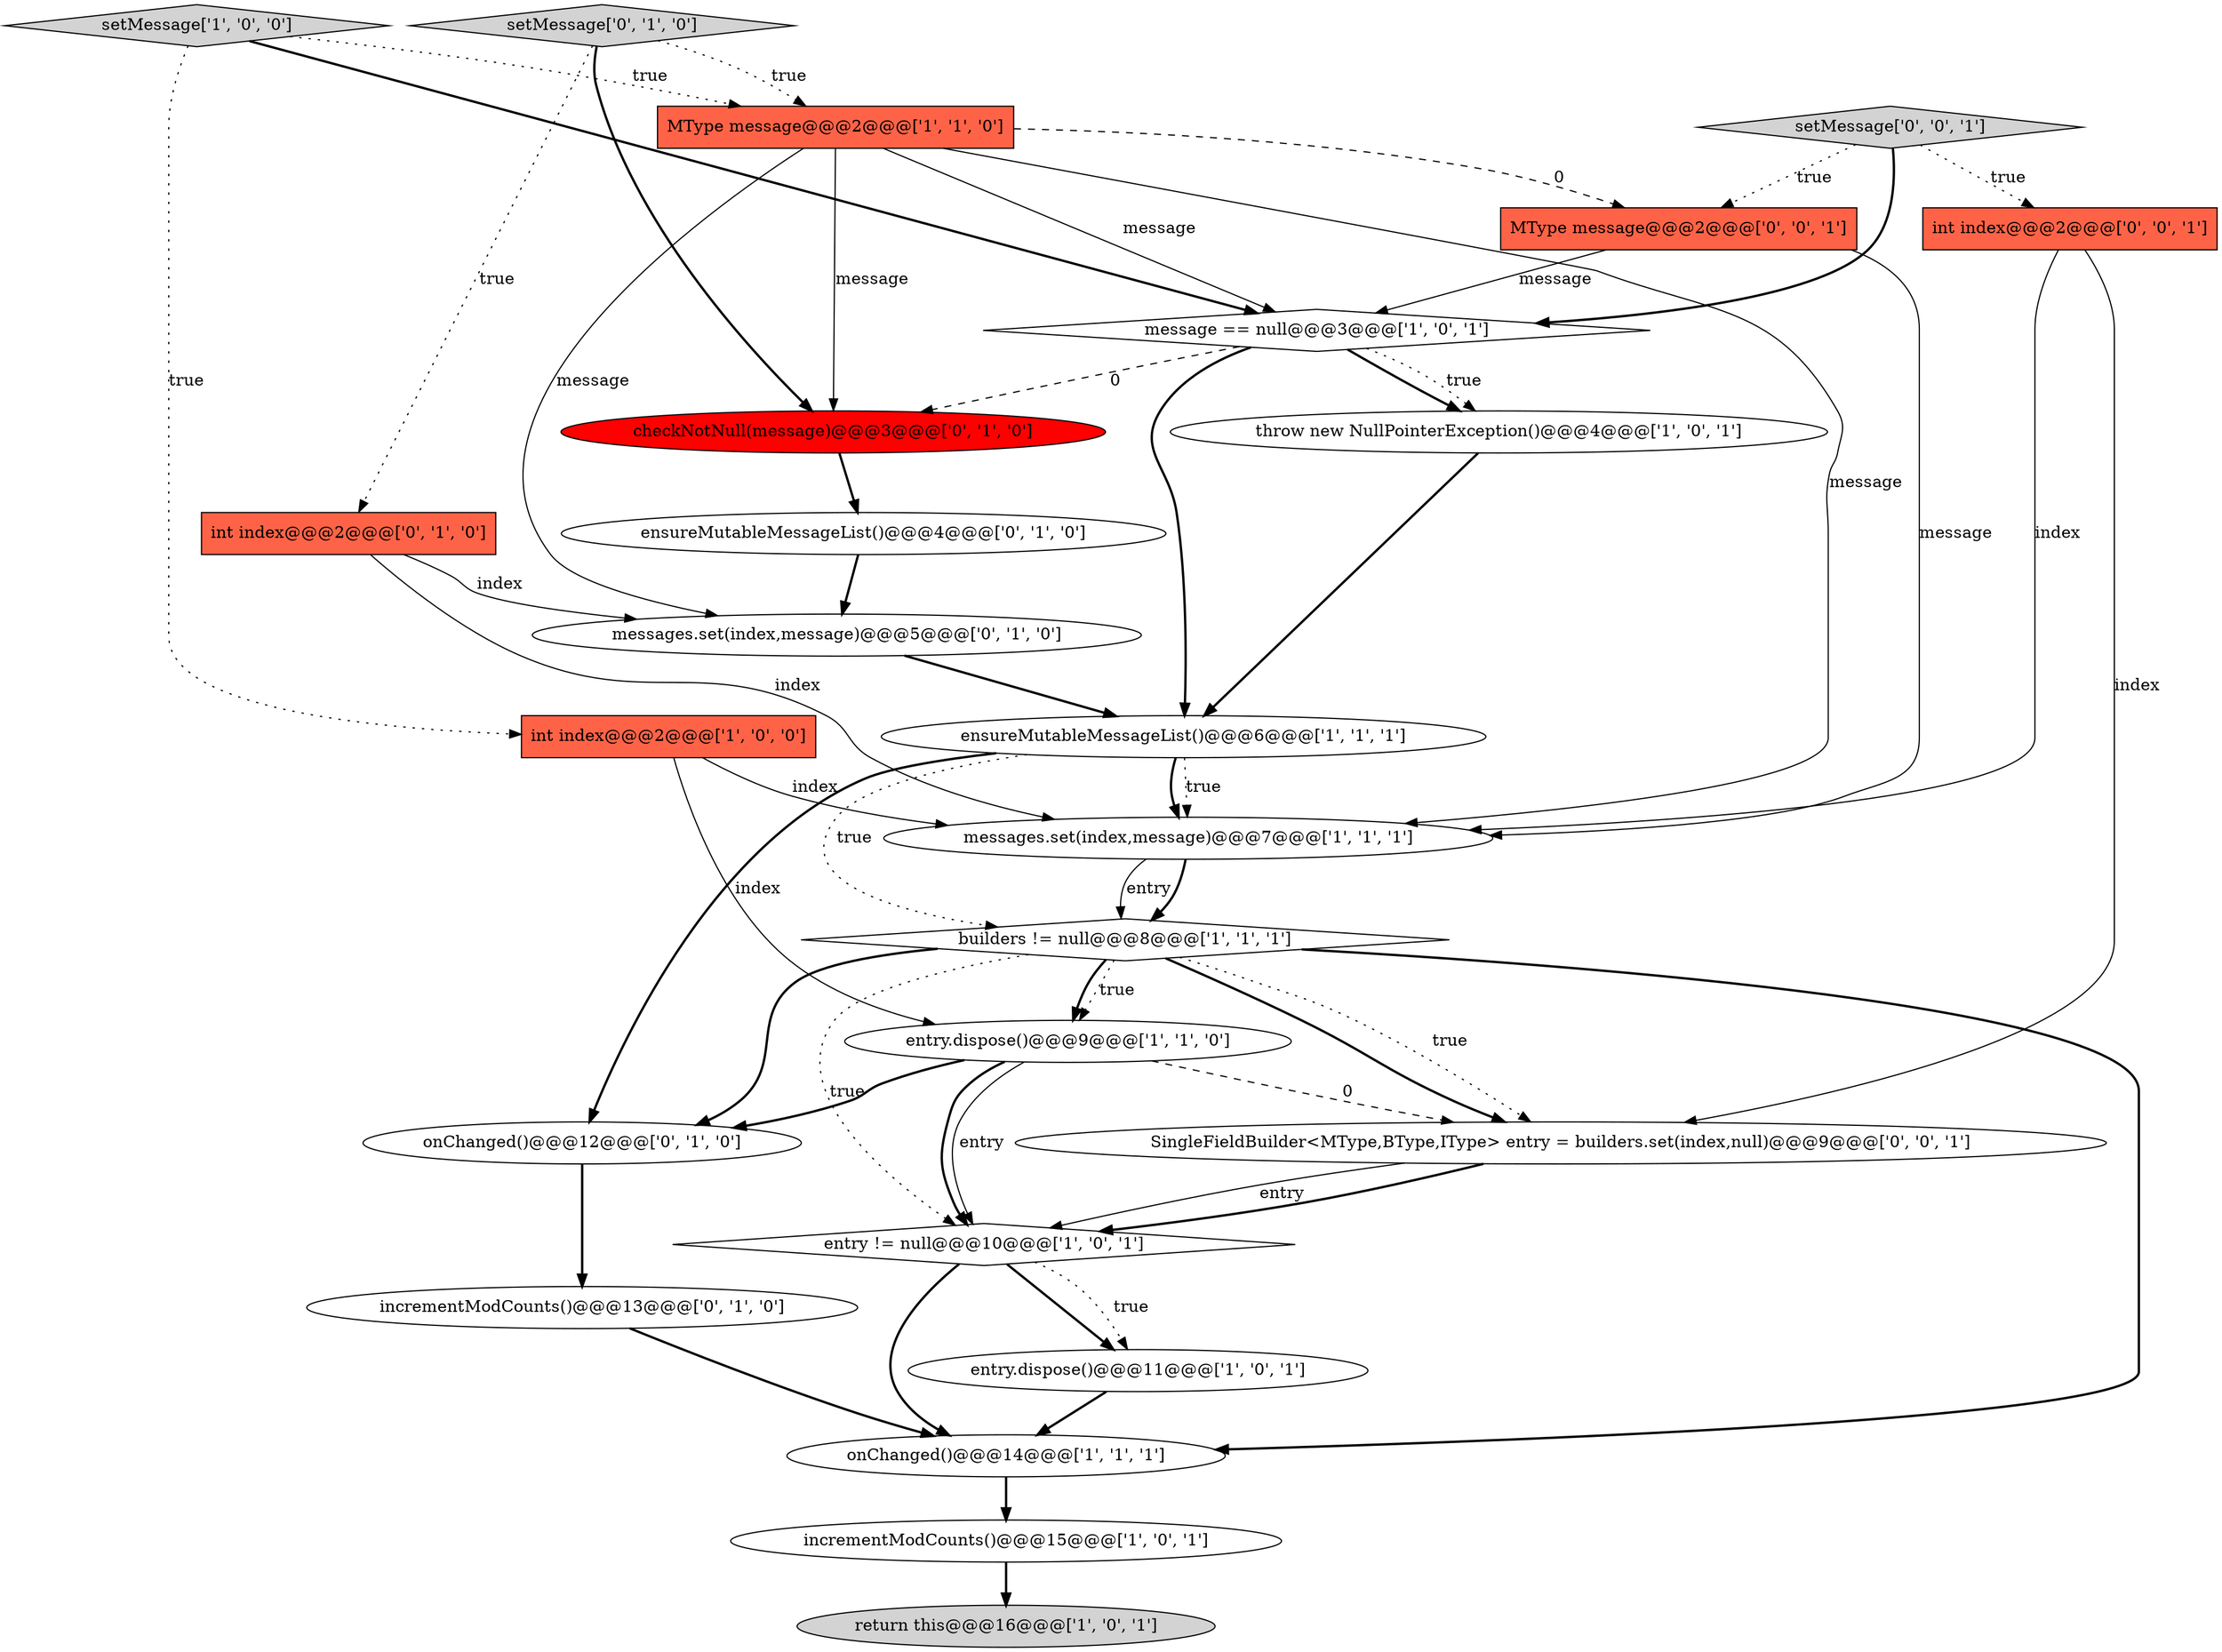 digraph {
21 [style = filled, label = "int index@@@2@@@['0', '0', '1']", fillcolor = tomato, shape = box image = "AAA0AAABBB3BBB"];
8 [style = filled, label = "entry.dispose()@@@11@@@['1', '0', '1']", fillcolor = white, shape = ellipse image = "AAA0AAABBB1BBB"];
9 [style = filled, label = "setMessage['1', '0', '0']", fillcolor = lightgray, shape = diamond image = "AAA0AAABBB1BBB"];
0 [style = filled, label = "onChanged()@@@14@@@['1', '1', '1']", fillcolor = white, shape = ellipse image = "AAA0AAABBB1BBB"];
2 [style = filled, label = "MType message@@@2@@@['1', '1', '0']", fillcolor = tomato, shape = box image = "AAA0AAABBB1BBB"];
7 [style = filled, label = "message == null@@@3@@@['1', '0', '1']", fillcolor = white, shape = diamond image = "AAA0AAABBB1BBB"];
16 [style = filled, label = "ensureMutableMessageList()@@@4@@@['0', '1', '0']", fillcolor = white, shape = ellipse image = "AAA0AAABBB2BBB"];
10 [style = filled, label = "entry.dispose()@@@9@@@['1', '1', '0']", fillcolor = white, shape = ellipse image = "AAA0AAABBB1BBB"];
19 [style = filled, label = "checkNotNull(message)@@@3@@@['0', '1', '0']", fillcolor = red, shape = ellipse image = "AAA1AAABBB2BBB"];
20 [style = filled, label = "incrementModCounts()@@@13@@@['0', '1', '0']", fillcolor = white, shape = ellipse image = "AAA0AAABBB2BBB"];
23 [style = filled, label = "MType message@@@2@@@['0', '0', '1']", fillcolor = tomato, shape = box image = "AAA0AAABBB3BBB"];
3 [style = filled, label = "builders != null@@@8@@@['1', '1', '1']", fillcolor = white, shape = diamond image = "AAA0AAABBB1BBB"];
18 [style = filled, label = "setMessage['0', '1', '0']", fillcolor = lightgray, shape = diamond image = "AAA0AAABBB2BBB"];
12 [style = filled, label = "ensureMutableMessageList()@@@6@@@['1', '1', '1']", fillcolor = white, shape = ellipse image = "AAA0AAABBB1BBB"];
13 [style = filled, label = "messages.set(index,message)@@@7@@@['1', '1', '1']", fillcolor = white, shape = ellipse image = "AAA0AAABBB1BBB"];
4 [style = filled, label = "return this@@@16@@@['1', '0', '1']", fillcolor = lightgray, shape = ellipse image = "AAA0AAABBB1BBB"];
1 [style = filled, label = "int index@@@2@@@['1', '0', '0']", fillcolor = tomato, shape = box image = "AAA0AAABBB1BBB"];
22 [style = filled, label = "SingleFieldBuilder<MType,BType,IType> entry = builders.set(index,null)@@@9@@@['0', '0', '1']", fillcolor = white, shape = ellipse image = "AAA0AAABBB3BBB"];
17 [style = filled, label = "messages.set(index,message)@@@5@@@['0', '1', '0']", fillcolor = white, shape = ellipse image = "AAA0AAABBB2BBB"];
6 [style = filled, label = "incrementModCounts()@@@15@@@['1', '0', '1']", fillcolor = white, shape = ellipse image = "AAA0AAABBB1BBB"];
15 [style = filled, label = "onChanged()@@@12@@@['0', '1', '0']", fillcolor = white, shape = ellipse image = "AAA0AAABBB2BBB"];
24 [style = filled, label = "setMessage['0', '0', '1']", fillcolor = lightgray, shape = diamond image = "AAA0AAABBB3BBB"];
11 [style = filled, label = "throw new NullPointerException()@@@4@@@['1', '0', '1']", fillcolor = white, shape = ellipse image = "AAA0AAABBB1BBB"];
5 [style = filled, label = "entry != null@@@10@@@['1', '0', '1']", fillcolor = white, shape = diamond image = "AAA0AAABBB1BBB"];
14 [style = filled, label = "int index@@@2@@@['0', '1', '0']", fillcolor = tomato, shape = box image = "AAA0AAABBB2BBB"];
2->23 [style = dashed, label="0"];
12->3 [style = dotted, label="true"];
5->8 [style = bold, label=""];
7->11 [style = bold, label=""];
10->15 [style = bold, label=""];
7->12 [style = bold, label=""];
0->6 [style = bold, label=""];
3->10 [style = dotted, label="true"];
20->0 [style = bold, label=""];
12->15 [style = bold, label=""];
1->10 [style = solid, label="index"];
10->5 [style = solid, label="entry"];
2->13 [style = solid, label="message"];
18->19 [style = bold, label=""];
11->12 [style = bold, label=""];
3->15 [style = bold, label=""];
21->22 [style = solid, label="index"];
16->17 [style = bold, label=""];
10->22 [style = dashed, label="0"];
22->5 [style = solid, label="entry"];
9->7 [style = bold, label=""];
3->22 [style = bold, label=""];
1->13 [style = solid, label="index"];
22->5 [style = bold, label=""];
18->14 [style = dotted, label="true"];
2->17 [style = solid, label="message"];
14->13 [style = solid, label="index"];
3->0 [style = bold, label=""];
19->16 [style = bold, label=""];
8->0 [style = bold, label=""];
13->3 [style = solid, label="entry"];
12->13 [style = bold, label=""];
2->19 [style = solid, label="message"];
3->10 [style = bold, label=""];
6->4 [style = bold, label=""];
12->13 [style = dotted, label="true"];
3->5 [style = dotted, label="true"];
17->12 [style = bold, label=""];
24->23 [style = dotted, label="true"];
7->11 [style = dotted, label="true"];
13->3 [style = bold, label=""];
10->5 [style = bold, label=""];
5->0 [style = bold, label=""];
7->19 [style = dashed, label="0"];
15->20 [style = bold, label=""];
9->2 [style = dotted, label="true"];
23->13 [style = solid, label="message"];
3->22 [style = dotted, label="true"];
9->1 [style = dotted, label="true"];
23->7 [style = solid, label="message"];
2->7 [style = solid, label="message"];
5->8 [style = dotted, label="true"];
24->7 [style = bold, label=""];
14->17 [style = solid, label="index"];
24->21 [style = dotted, label="true"];
18->2 [style = dotted, label="true"];
21->13 [style = solid, label="index"];
}
